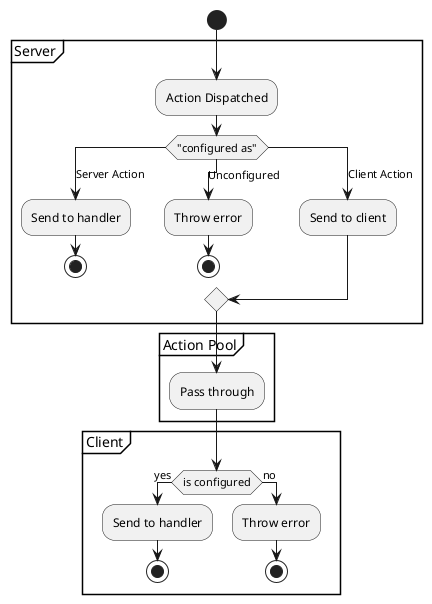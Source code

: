 @startuml
start

group Server
    :Action Dispatched;

    switch ("configured as")
    case (Server Action)
        :Send to handler;
        stop
    case (Unconfigured)
        :Throw error;
        stop
    case (Client Action)
        :Send to client;
    endswitch

end group

group Action Pool
    :Pass through;
end group

group Client
    if (is configured) then (yes)
        :Send to handler;
        stop

        else (no)
        :Throw error;
        stop
    endif
end group

@enduml